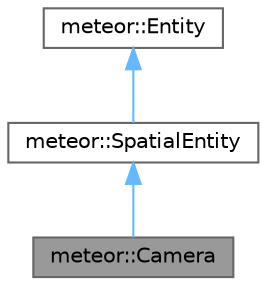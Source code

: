 digraph "meteor::Camera"
{
 // LATEX_PDF_SIZE
  bgcolor="transparent";
  edge [fontname=Helvetica,fontsize=10,labelfontname=Helvetica,labelfontsize=10];
  node [fontname=Helvetica,fontsize=10,shape=box,height=0.2,width=0.4];
  Node1 [id="Node000001",label="meteor::Camera",height=0.2,width=0.4,color="gray40", fillcolor="grey60", style="filled", fontcolor="black",tooltip="Camera entity uses provides camera like functionlity to manage world view."];
  Node2 -> Node1 [id="edge1_Node000001_Node000002",dir="back",color="steelblue1",style="solid",tooltip=" "];
  Node2 [id="Node000002",label="meteor::SpatialEntity",height=0.2,width=0.4,color="gray40", fillcolor="white", style="filled",URL="$classmeteor_1_1_spatial_entity.html",tooltip="Spatial Entity is the base entity for all types present in scene. This entity keeps track of spatial ..."];
  Node3 -> Node2 [id="edge2_Node000002_Node000003",dir="back",color="steelblue1",style="solid",tooltip=" "];
  Node3 [id="Node000003",label="meteor::Entity",height=0.2,width=0.4,color="gray40", fillcolor="white", style="filled",URL="$classmeteor_1_1_entity.html",tooltip="An Entity is the base class for all data and behaviour oriented objects in meteor...."];
}
